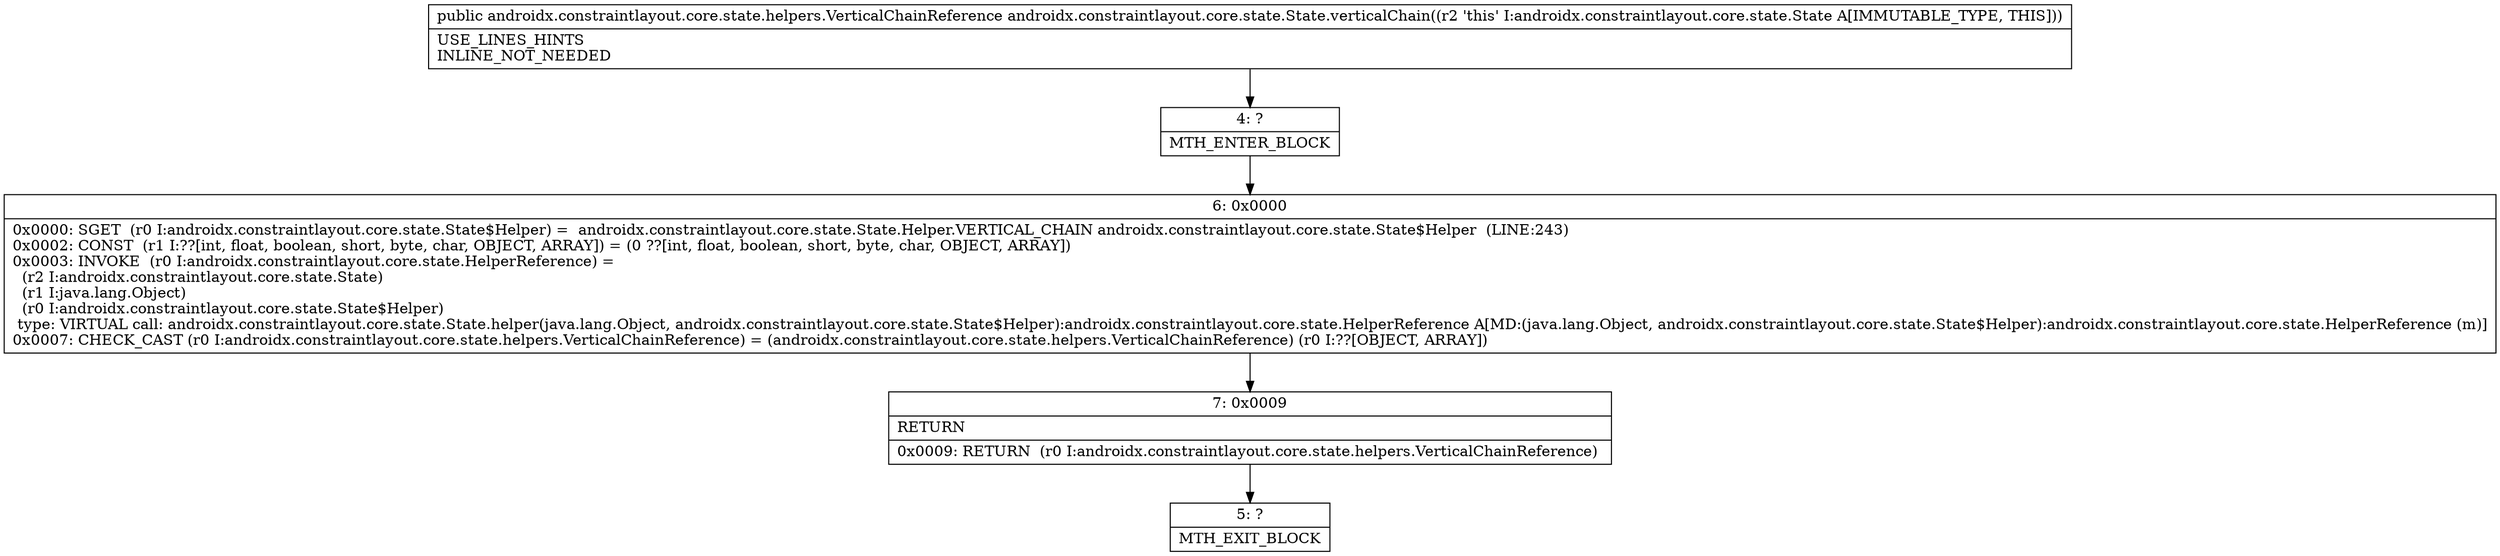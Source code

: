 digraph "CFG forandroidx.constraintlayout.core.state.State.verticalChain()Landroidx\/constraintlayout\/core\/state\/helpers\/VerticalChainReference;" {
Node_4 [shape=record,label="{4\:\ ?|MTH_ENTER_BLOCK\l}"];
Node_6 [shape=record,label="{6\:\ 0x0000|0x0000: SGET  (r0 I:androidx.constraintlayout.core.state.State$Helper) =  androidx.constraintlayout.core.state.State.Helper.VERTICAL_CHAIN androidx.constraintlayout.core.state.State$Helper  (LINE:243)\l0x0002: CONST  (r1 I:??[int, float, boolean, short, byte, char, OBJECT, ARRAY]) = (0 ??[int, float, boolean, short, byte, char, OBJECT, ARRAY]) \l0x0003: INVOKE  (r0 I:androidx.constraintlayout.core.state.HelperReference) = \l  (r2 I:androidx.constraintlayout.core.state.State)\l  (r1 I:java.lang.Object)\l  (r0 I:androidx.constraintlayout.core.state.State$Helper)\l type: VIRTUAL call: androidx.constraintlayout.core.state.State.helper(java.lang.Object, androidx.constraintlayout.core.state.State$Helper):androidx.constraintlayout.core.state.HelperReference A[MD:(java.lang.Object, androidx.constraintlayout.core.state.State$Helper):androidx.constraintlayout.core.state.HelperReference (m)]\l0x0007: CHECK_CAST (r0 I:androidx.constraintlayout.core.state.helpers.VerticalChainReference) = (androidx.constraintlayout.core.state.helpers.VerticalChainReference) (r0 I:??[OBJECT, ARRAY]) \l}"];
Node_7 [shape=record,label="{7\:\ 0x0009|RETURN\l|0x0009: RETURN  (r0 I:androidx.constraintlayout.core.state.helpers.VerticalChainReference) \l}"];
Node_5 [shape=record,label="{5\:\ ?|MTH_EXIT_BLOCK\l}"];
MethodNode[shape=record,label="{public androidx.constraintlayout.core.state.helpers.VerticalChainReference androidx.constraintlayout.core.state.State.verticalChain((r2 'this' I:androidx.constraintlayout.core.state.State A[IMMUTABLE_TYPE, THIS]))  | USE_LINES_HINTS\lINLINE_NOT_NEEDED\l}"];
MethodNode -> Node_4;Node_4 -> Node_6;
Node_6 -> Node_7;
Node_7 -> Node_5;
}

